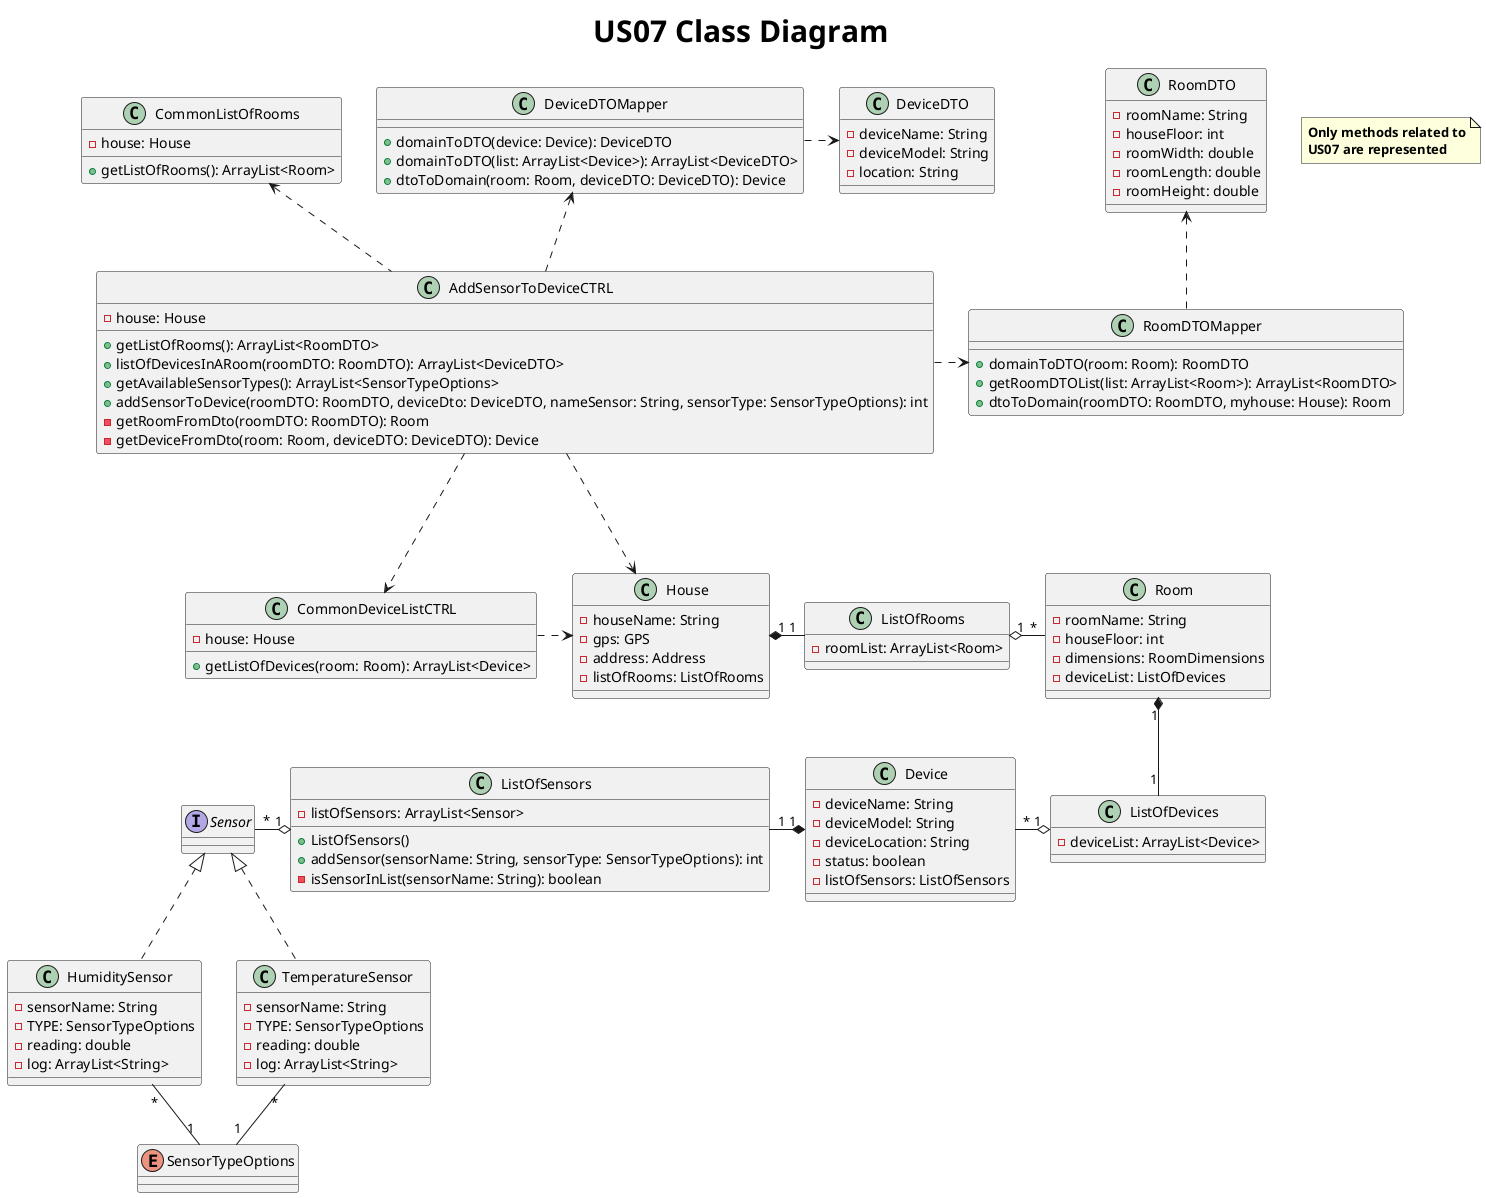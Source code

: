 @startuml

note "<b>Only methods related to\n<b>US07 are represented" as N1
title <size: 30> US07 Class Diagram

class House
class RoomDTO
class Room
class DeviceDTO
class SensorTypeOptions
class CommonListOfRooms
class RoomDTOMapper
class CommonDeviceListCTRL
class ListOfDevices
class Device
class DeviceDTOMapper
class ListOfSensors
class HumiditySensor implements Sensor
class TemperatureSensor implements Sensor


class AddSensorToDeviceCTRL {
    - house: House
    + getListOfRooms(): ArrayList<RoomDTO>
    + listOfDevicesInARoom(roomDTO: RoomDTO): ArrayList<DeviceDTO>
    + getAvailableSensorTypes(): ArrayList<SensorTypeOptions>
    + addSensorToDevice(roomDTO: RoomDTO, deviceDto: DeviceDTO, nameSensor: String, sensorType: SensorTypeOptions): int
    - getRoomFromDto(roomDTO: RoomDTO): Room
    - getDeviceFromDto(room: Room, deviceDTO: DeviceDTO): Device
}

class CommonListOfRooms {
    - house: House

    + getListOfRooms(): ArrayList<Room>
}

class RoomDTOMapper {
    + domainToDTO(room: Room): RoomDTO
    + getRoomDTOList(list: ArrayList<Room>): ArrayList<RoomDTO>
    + dtoToDomain(roomDTO: RoomDTO, myhouse: House): Room
}
class DeviceDTOMapper {
  + domainToDTO(device: Device): DeviceDTO
  + domainToDTO(list: ArrayList<Device>): ArrayList<DeviceDTO>
  + dtoToDomain(room: Room, deviceDTO: DeviceDTO): Device
}

class CommonDeviceListCTRL {
  - house: House

  + getListOfDevices(room: Room): ArrayList<Device>
}

class Device {
  - deviceName: String
  - deviceModel: String
  - deviceLocation: String
  - status: boolean
  - listOfSensors: ListOfSensors

}

class House {
  - houseName: String
  - gps: GPS
  - address: Address
  - listOfRooms: ListOfRooms
}

interface Sensor {

}

class ListOfRooms {
  - roomList: ArrayList<Room>

}

class ListOfDevices {
  - deviceList: ArrayList<Device>


}

class Room {
  - roomName: String
  - houseFloor: int
  - dimensions: RoomDimensions
  - deviceList: ListOfDevices

}

class ListOfSensors {
  - listOfSensors: ArrayList<Sensor>
  + ListOfSensors()
  + addSensor(sensorName: String, sensorType: SensorTypeOptions): int
  - isSensorInList(sensorName: String): boolean

}


class HumiditySensor {
  - sensorName: String
  - TYPE: SensorTypeOptions
  - reading: double
  - log: ArrayList<String>

}

enum SensorTypeOptions {

}

class TemperatureSensor {
  - sensorName: String
  - TYPE: SensorTypeOptions
  - reading: double
  - log: ArrayList<String>
}

class RoomDTO {
  - roomName: String
  - houseFloor: int
  - roomWidth: double
  - roomLength: double
  - roomHeight: double
}

class DeviceDTO {
  - deviceName: String
  - deviceModel: String
  - location: String

}



AddSensorToDeviceCTRL  -right..>  RoomDTOMapper
RoomDTOMapper -up.> RoomDTO
AddSensorToDeviceCTRL  -up.> DeviceDTOMapper
DeviceDTOMapper -right..> DeviceDTO
AddSensorToDeviceCTRL -..> CommonDeviceListCTRL
CommonDeviceListCTRL -right..> House
AddSensorToDeviceCTRL  -up.>  CommonListOfRooms
AddSensorToDeviceCTRL ..>  House
House "1" *--right "1" ListOfRooms
ListOfRooms "1" o--right "*" Room
Room "1" *-- "1" ListOfDevices
ListOfDevices "1" o--left "*" Device
Device "1" *--left "1" ListOfSensors
ListOfSensors "1" o--left "*" Sensor
TemperatureSensor "*"--down "1" SensorTypeOptions
HumiditySensor "*"--"1" SensorTypeOptions







@enduml